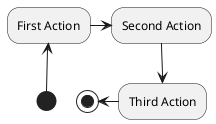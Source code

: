 @startuml

(*) -up-> "First Action"
-right-> "Second Action"
--> "Third Action"
-left-> (*)

@enduml
